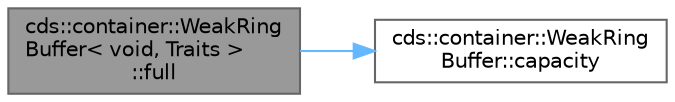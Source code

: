 digraph "cds::container::WeakRingBuffer&lt; void, Traits &gt;::full"
{
 // LATEX_PDF_SIZE
  bgcolor="transparent";
  edge [fontname=Helvetica,fontsize=10,labelfontname=Helvetica,labelfontsize=10];
  node [fontname=Helvetica,fontsize=10,shape=box,height=0.2,width=0.4];
  rankdir="LR";
  Node1 [id="Node000001",label="cds::container::WeakRing\lBuffer\< void, Traits \>\l::full",height=0.2,width=0.4,color="gray40", fillcolor="grey60", style="filled", fontcolor="black",tooltip="Checks if the ring-buffer is full"];
  Node1 -> Node2 [id="edge2_Node000001_Node000002",color="steelblue1",style="solid",tooltip=" "];
  Node2 [id="Node000002",label="cds::container::WeakRing\lBuffer::capacity",height=0.2,width=0.4,color="grey40", fillcolor="white", style="filled",URL="$classcds_1_1container_1_1_weak_ring_buffer.html#a8cfc17f95530b21aba8f9b6512f7cdc8",tooltip="Returns capacity of the ring buffer"];
}
